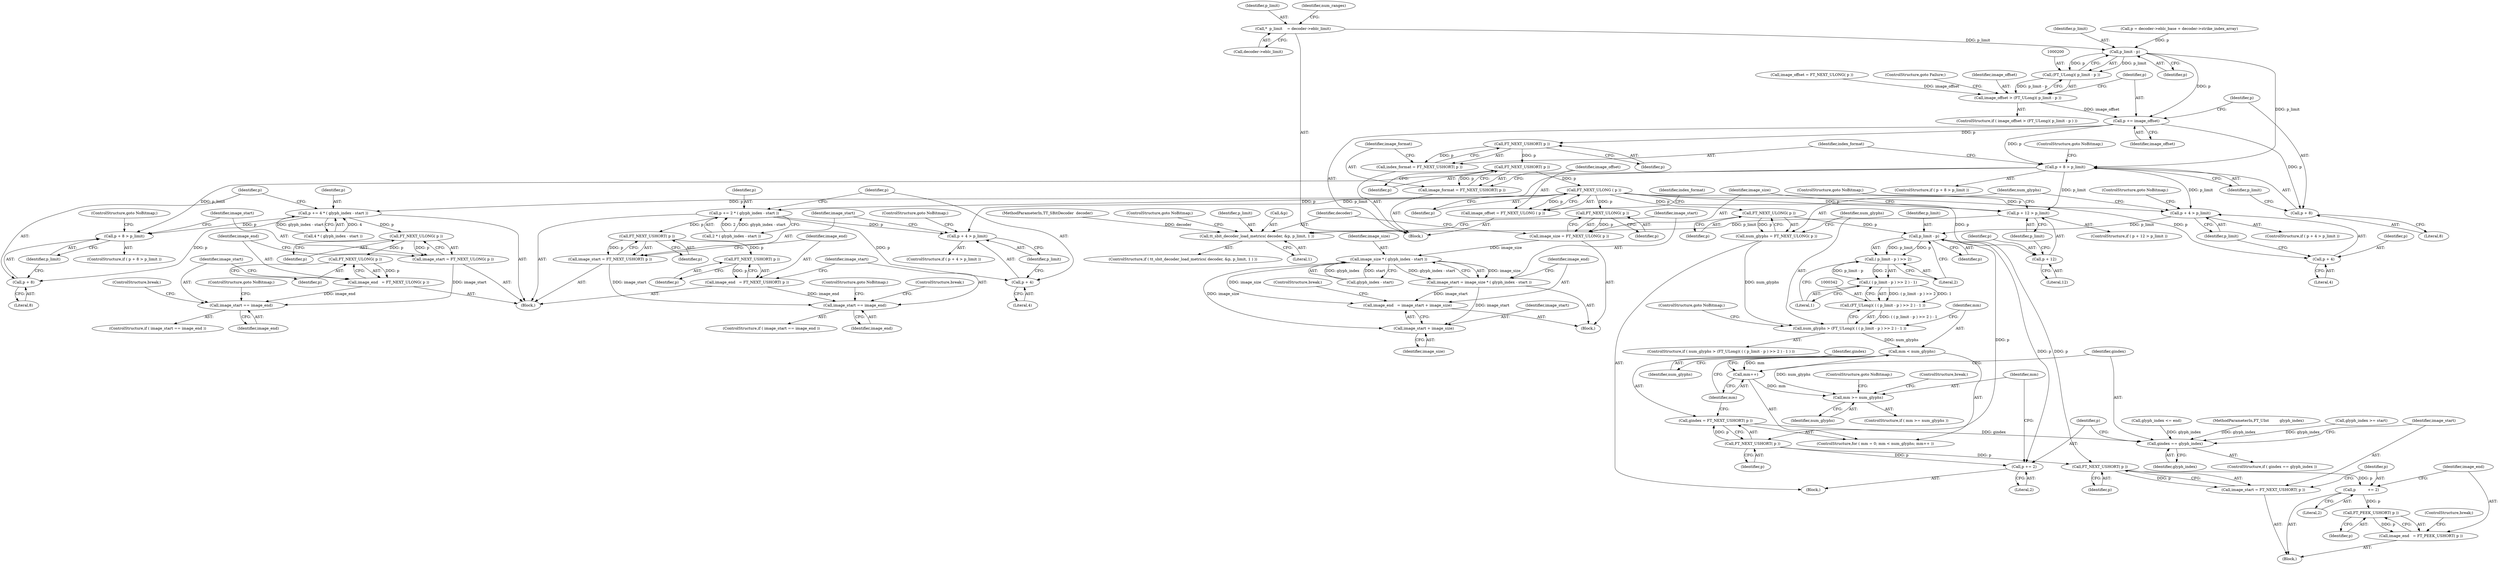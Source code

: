 digraph "0_savannah_f0292bb9920aa1dbfed5f53861e7c7a89b35833a@pointer" {
"1000130" [label="(Call,*  p_limit    = decoder->eblc_limit)"];
"1000201" [label="(Call,p_limit - p)"];
"1000199" [label="(Call,(FT_ULong)( p_limit - p ))"];
"1000197" [label="(Call,image_offset > (FT_ULong)( p_limit - p ))"];
"1000205" [label="(Call,p += image_offset)"];
"1000209" [label="(Call,p + 8 > p_limit)"];
"1000239" [label="(Call,p + 8 > p_limit)"];
"1000263" [label="(Call,p + 12 > p_limit)"];
"1000274" [label="(Call,tt_sbit_decoder_load_metrics( decoder, &p, p_limit, 1 ))"];
"1000303" [label="(Call,p + 4 > p_limit)"];
"1000328" [label="(Call,p + 4 > p_limit)"];
"1000345" [label="(Call,p_limit - p)"];
"1000344" [label="(Call,( p_limit - p ) >> 2)"];
"1000343" [label="(Call,( ( p_limit - p ) >> 2 ) - 1)"];
"1000341" [label="(Call,(FT_ULong)( ( ( p_limit - p ) >> 2 ) - 1 ))"];
"1000339" [label="(Call,num_glyphs > (FT_ULong)( ( ( p_limit - p ) >> 2 ) - 1 ))"];
"1000355" [label="(Call,mm < num_glyphs)"];
"1000358" [label="(Call,mm++)"];
"1000386" [label="(Call,mm >= num_glyphs)"];
"1000363" [label="(Call,FT_NEXT_USHORT( p ))"];
"1000361" [label="(Call,gindex = FT_NEXT_USHORT( p ))"];
"1000366" [label="(Call,gindex == glyph_index)"];
"1000372" [label="(Call,FT_NEXT_USHORT( p ))"];
"1000370" [label="(Call,image_start = FT_NEXT_USHORT( p ))"];
"1000374" [label="(Call,p          += 2)"];
"1000379" [label="(Call,FT_PEEK_USHORT( p ))"];
"1000377" [label="(Call,image_end   = FT_PEEK_USHORT( p ))"];
"1000382" [label="(Call,p += 2)"];
"1000210" [label="(Call,p + 8)"];
"1000217" [label="(Call,FT_NEXT_USHORT( p ))"];
"1000215" [label="(Call,index_format = FT_NEXT_USHORT( p ))"];
"1000221" [label="(Call,FT_NEXT_USHORT( p ))"];
"1000219" [label="(Call,image_format = FT_NEXT_USHORT( p ))"];
"1000225" [label="(Call,FT_NEXT_ULONG ( p ))"];
"1000223" [label="(Call,image_offset = FT_NEXT_ULONG ( p ))"];
"1000231" [label="(Call,p += 4 * ( glyph_index - start ))"];
"1000240" [label="(Call,p + 8)"];
"1000247" [label="(Call,FT_NEXT_ULONG( p ))"];
"1000245" [label="(Call,image_start = FT_NEXT_ULONG( p ))"];
"1000254" [label="(Call,image_start == image_end)"];
"1000251" [label="(Call,FT_NEXT_ULONG( p ))"];
"1000249" [label="(Call,image_end   = FT_NEXT_ULONG( p ))"];
"1000264" [label="(Call,p + 12)"];
"1000271" [label="(Call,FT_NEXT_ULONG( p ))"];
"1000269" [label="(Call,image_size = FT_NEXT_ULONG( p ))"];
"1000283" [label="(Call,image_size * ( glyph_index - start ))"];
"1000281" [label="(Call,image_start = image_size * ( glyph_index - start ))"];
"1000288" [label="(Call,image_end   = image_start + image_size)"];
"1000290" [label="(Call,image_start + image_size)"];
"1000295" [label="(Call,p += 2 * ( glyph_index - start ))"];
"1000304" [label="(Call,p + 4)"];
"1000311" [label="(Call,FT_NEXT_USHORT( p ))"];
"1000309" [label="(Call,image_start = FT_NEXT_USHORT( p ))"];
"1000318" [label="(Call,image_start == image_end)"];
"1000315" [label="(Call,FT_NEXT_USHORT( p ))"];
"1000313" [label="(Call,image_end   = FT_NEXT_USHORT( p ))"];
"1000329" [label="(Call,p + 4)"];
"1000336" [label="(Call,FT_NEXT_ULONG( p ))"];
"1000334" [label="(Call,num_glyphs = FT_NEXT_ULONG( p ))"];
"1000345" [label="(Call,p_limit - p)"];
"1000204" [label="(ControlStructure,goto Failure;)"];
"1000340" [label="(Identifier,num_glyphs)"];
"1000225" [label="(Call,FT_NEXT_ULONG ( p ))"];
"1000276" [label="(Call,&p)"];
"1000382" [label="(Call,p += 2)"];
"1000281" [label="(Call,image_start = image_size * ( glyph_index - start ))"];
"1000132" [label="(Call,decoder->eblc_limit)"];
"1000270" [label="(Identifier,image_size)"];
"1000130" [label="(Call,*  p_limit    = decoder->eblc_limit)"];
"1000268" [label="(ControlStructure,goto NoBitmap;)"];
"1000251" [label="(Call,FT_NEXT_ULONG( p ))"];
"1000196" [label="(ControlStructure,if ( image_offset > (FT_ULong)( p_limit - p ) ))"];
"1000248" [label="(Identifier,p)"];
"1000314" [label="(Identifier,image_end)"];
"1000351" [label="(ControlStructure,for ( mm = 0; mm < num_glyphs; mm++ ))"];
"1000219" [label="(Call,image_format = FT_NEXT_USHORT( p ))"];
"1000271" [label="(Call,FT_NEXT_ULONG( p ))"];
"1000334" [label="(Call,num_glyphs = FT_NEXT_ULONG( p ))"];
"1000198" [label="(Identifier,image_offset)"];
"1000131" [label="(Identifier,p_limit)"];
"1000378" [label="(Identifier,image_end)"];
"1000137" [label="(Identifier,num_ranges)"];
"1000263" [label="(Call,p + 12 > p_limit)"];
"1000215" [label="(Call,index_format = FT_NEXT_USHORT( p ))"];
"1000260" [label="(Block,)"];
"1000242" [label="(Literal,8)"];
"1000280" [label="(ControlStructure,goto NoBitmap;)"];
"1000388" [label="(Identifier,num_glyphs)"];
"1000212" [label="(Literal,8)"];
"1000253" [label="(ControlStructure,if ( image_start == image_end ))"];
"1000355" [label="(Call,mm < num_glyphs)"];
"1000311" [label="(Call,FT_NEXT_USHORT( p ))"];
"1000262" [label="(ControlStructure,if ( p + 12 > p_limit ))"];
"1000321" [label="(ControlStructure,goto NoBitmap;)"];
"1000256" [label="(Identifier,image_end)"];
"1000384" [label="(Literal,2)"];
"1000275" [label="(Identifier,decoder)"];
"1000226" [label="(Identifier,p)"];
"1000285" [label="(Call,glyph_index - start)"];
"1000377" [label="(Call,image_end   = FT_PEEK_USHORT( p ))"];
"1000224" [label="(Identifier,image_offset)"];
"1000320" [label="(Identifier,image_end)"];
"1000246" [label="(Identifier,image_start)"];
"1000387" [label="(Identifier,mm)"];
"1000361" [label="(Call,gindex = FT_NEXT_USHORT( p ))"];
"1000243" [label="(Identifier,p_limit)"];
"1000368" [label="(Identifier,glyph_index)"];
"1000367" [label="(Identifier,gindex)"];
"1000316" [label="(Identifier,p)"];
"1000240" [label="(Call,p + 8)"];
"1000309" [label="(Call,image_start = FT_NEXT_USHORT( p ))"];
"1000331" [label="(Literal,4)"];
"1000207" [label="(Identifier,image_offset)"];
"1000362" [label="(Identifier,gindex)"];
"1000279" [label="(Literal,1)"];
"1000222" [label="(Identifier,p)"];
"1000247" [label="(Call,FT_NEXT_ULONG( p ))"];
"1000289" [label="(Identifier,image_end)"];
"1000313" [label="(Call,image_end   = FT_NEXT_USHORT( p ))"];
"1000216" [label="(Identifier,index_format)"];
"1000372" [label="(Call,FT_NEXT_USHORT( p ))"];
"1000239" [label="(Call,p + 8 > p_limit)"];
"1000319" [label="(Identifier,image_start)"];
"1000359" [label="(Identifier,mm)"];
"1000115" [label="(MethodParameterIn,FT_UInt         glyph_index)"];
"1000357" [label="(Identifier,num_glyphs)"];
"1000375" [label="(Identifier,p)"];
"1000220" [label="(Identifier,image_format)"];
"1000356" [label="(Identifier,mm)"];
"1000304" [label="(Call,p + 4)"];
"1000269" [label="(Call,image_size = FT_NEXT_ULONG( p ))"];
"1000273" [label="(ControlStructure,if ( tt_sbit_decoder_load_metrics( decoder, &p, p_limit, 1 ) ))"];
"1000312" [label="(Identifier,p)"];
"1000370" [label="(Call,image_start = FT_NEXT_USHORT( p ))"];
"1000315" [label="(Call,FT_NEXT_USHORT( p ))"];
"1000267" [label="(Identifier,p_limit)"];
"1000338" [label="(ControlStructure,if ( num_glyphs > (FT_ULong)( ( ( p_limit - p ) >> 2 ) - 1 ) ))"];
"1000374" [label="(Call,p          += 2)"];
"1000203" [label="(Identifier,p)"];
"1000250" [label="(Identifier,image_end)"];
"1000350" [label="(ControlStructure,goto NoBitmap;)"];
"1000297" [label="(Call,2 * ( glyph_index - start ))"];
"1000328" [label="(Call,p + 4 > p_limit)"];
"1000295" [label="(Call,p += 2 * ( glyph_index - start ))"];
"1000327" [label="(ControlStructure,if ( p + 4 > p_limit ))"];
"1000332" [label="(Identifier,p_limit)"];
"1000333" [label="(ControlStructure,goto NoBitmap;)"];
"1000278" [label="(Identifier,p_limit)"];
"1000383" [label="(Identifier,p)"];
"1000206" [label="(Identifier,p)"];
"1000318" [label="(Call,image_start == image_end)"];
"1000228" [label="(Identifier,index_format)"];
"1000187" [label="(Call,p = decoder->eblc_base + decoder->strike_index_array)"];
"1000343" [label="(Call,( ( p_limit - p ) >> 2 ) - 1)"];
"1000233" [label="(Call,4 * ( glyph_index - start ))"];
"1000282" [label="(Identifier,image_start)"];
"1000305" [label="(Identifier,p)"];
"1000363" [label="(Call,FT_NEXT_USHORT( p ))"];
"1000292" [label="(Identifier,image_size)"];
"1000232" [label="(Identifier,p)"];
"1000335" [label="(Identifier,num_glyphs)"];
"1000274" [label="(Call,tt_sbit_decoder_load_metrics( decoder, &p, p_limit, 1 ))"];
"1000358" [label="(Call,mm++)"];
"1000218" [label="(Identifier,p)"];
"1000380" [label="(Identifier,p)"];
"1000221" [label="(Call,FT_NEXT_USHORT( p ))"];
"1000365" [label="(ControlStructure,if ( gindex == glyph_index ))"];
"1000324" [label="(Block,)"];
"1000245" [label="(Call,image_start = FT_NEXT_ULONG( p ))"];
"1000171" [label="(Call,glyph_index >= start)"];
"1000266" [label="(Literal,12)"];
"1000371" [label="(Identifier,image_start)"];
"1000308" [label="(ControlStructure,goto NoBitmap;)"];
"1000238" [label="(ControlStructure,if ( p + 8 > p_limit ))"];
"1000118" [label="(Block,)"];
"1000376" [label="(Literal,2)"];
"1000209" [label="(Call,p + 8 > p_limit)"];
"1000214" [label="(ControlStructure,goto NoBitmap;)"];
"1000197" [label="(Call,image_offset > (FT_ULong)( p_limit - p ))"];
"1000307" [label="(Identifier,p_limit)"];
"1000369" [label="(Block,)"];
"1000249" [label="(Call,image_end   = FT_NEXT_ULONG( p ))"];
"1000264" [label="(Call,p + 12)"];
"1000244" [label="(ControlStructure,goto NoBitmap;)"];
"1000229" [label="(Block,)"];
"1000348" [label="(Literal,2)"];
"1000272" [label="(Identifier,p)"];
"1000341" [label="(Call,(FT_ULong)( ( ( p_limit - p ) >> 2 ) - 1 ))"];
"1000339" [label="(Call,num_glyphs > (FT_ULong)( ( ( p_limit - p ) >> 2 ) - 1 ))"];
"1000389" [label="(ControlStructure,goto NoBitmap;)"];
"1000293" [label="(ControlStructure,break;)"];
"1000258" [label="(ControlStructure,break;)"];
"1000283" [label="(Call,image_size * ( glyph_index - start ))"];
"1000379" [label="(Call,FT_PEEK_USHORT( p ))"];
"1000306" [label="(Literal,4)"];
"1000241" [label="(Identifier,p)"];
"1000346" [label="(Identifier,p_limit)"];
"1000223" [label="(Call,image_offset = FT_NEXT_ULONG ( p ))"];
"1000208" [label="(ControlStructure,if ( p + 8 > p_limit ))"];
"1000381" [label="(ControlStructure,break;)"];
"1000349" [label="(Literal,1)"];
"1000322" [label="(ControlStructure,break;)"];
"1000330" [label="(Identifier,p)"];
"1000211" [label="(Identifier,p)"];
"1000288" [label="(Call,image_end   = image_start + image_size)"];
"1000183" [label="(Call,image_offset = FT_NEXT_ULONG( p ))"];
"1000329" [label="(Call,p + 4)"];
"1000296" [label="(Identifier,p)"];
"1000290" [label="(Call,image_start + image_size)"];
"1000114" [label="(MethodParameterIn,TT_SBitDecoder  decoder)"];
"1000373" [label="(Identifier,p)"];
"1000255" [label="(Identifier,image_start)"];
"1000231" [label="(Call,p += 4 * ( glyph_index - start ))"];
"1000317" [label="(ControlStructure,if ( image_start == image_end ))"];
"1000336" [label="(Call,FT_NEXT_ULONG( p ))"];
"1000201" [label="(Call,p_limit - p)"];
"1000291" [label="(Identifier,image_start)"];
"1000310" [label="(Identifier,image_start)"];
"1000265" [label="(Identifier,p)"];
"1000303" [label="(Call,p + 4 > p_limit)"];
"1000202" [label="(Identifier,p_limit)"];
"1000199" [label="(Call,(FT_ULong)( p_limit - p ))"];
"1000205" [label="(Call,p += image_offset)"];
"1000386" [label="(Call,mm >= num_glyphs)"];
"1000284" [label="(Identifier,image_size)"];
"1000390" [label="(ControlStructure,break;)"];
"1000174" [label="(Call,glyph_index <= end)"];
"1000337" [label="(Identifier,p)"];
"1000210" [label="(Call,p + 8)"];
"1000344" [label="(Call,( p_limit - p ) >> 2)"];
"1000217" [label="(Call,FT_NEXT_USHORT( p ))"];
"1000213" [label="(Identifier,p_limit)"];
"1000252" [label="(Identifier,p)"];
"1000347" [label="(Identifier,p)"];
"1000302" [label="(ControlStructure,if ( p + 4 > p_limit ))"];
"1000366" [label="(Call,gindex == glyph_index)"];
"1000254" [label="(Call,image_start == image_end)"];
"1000257" [label="(ControlStructure,goto NoBitmap;)"];
"1000385" [label="(ControlStructure,if ( mm >= num_glyphs ))"];
"1000364" [label="(Identifier,p)"];
"1000130" -> "1000118"  [label="AST: "];
"1000130" -> "1000132"  [label="CFG: "];
"1000131" -> "1000130"  [label="AST: "];
"1000132" -> "1000130"  [label="AST: "];
"1000137" -> "1000130"  [label="CFG: "];
"1000130" -> "1000201"  [label="DDG: p_limit"];
"1000201" -> "1000199"  [label="AST: "];
"1000201" -> "1000203"  [label="CFG: "];
"1000202" -> "1000201"  [label="AST: "];
"1000203" -> "1000201"  [label="AST: "];
"1000199" -> "1000201"  [label="CFG: "];
"1000201" -> "1000199"  [label="DDG: p_limit"];
"1000201" -> "1000199"  [label="DDG: p"];
"1000187" -> "1000201"  [label="DDG: p"];
"1000201" -> "1000205"  [label="DDG: p"];
"1000201" -> "1000209"  [label="DDG: p_limit"];
"1000199" -> "1000197"  [label="AST: "];
"1000200" -> "1000199"  [label="AST: "];
"1000197" -> "1000199"  [label="CFG: "];
"1000199" -> "1000197"  [label="DDG: p_limit - p"];
"1000197" -> "1000196"  [label="AST: "];
"1000198" -> "1000197"  [label="AST: "];
"1000204" -> "1000197"  [label="CFG: "];
"1000206" -> "1000197"  [label="CFG: "];
"1000183" -> "1000197"  [label="DDG: image_offset"];
"1000197" -> "1000205"  [label="DDG: image_offset"];
"1000205" -> "1000118"  [label="AST: "];
"1000205" -> "1000207"  [label="CFG: "];
"1000206" -> "1000205"  [label="AST: "];
"1000207" -> "1000205"  [label="AST: "];
"1000211" -> "1000205"  [label="CFG: "];
"1000205" -> "1000209"  [label="DDG: p"];
"1000205" -> "1000210"  [label="DDG: p"];
"1000205" -> "1000217"  [label="DDG: p"];
"1000209" -> "1000208"  [label="AST: "];
"1000209" -> "1000213"  [label="CFG: "];
"1000210" -> "1000209"  [label="AST: "];
"1000213" -> "1000209"  [label="AST: "];
"1000214" -> "1000209"  [label="CFG: "];
"1000216" -> "1000209"  [label="CFG: "];
"1000209" -> "1000239"  [label="DDG: p_limit"];
"1000209" -> "1000263"  [label="DDG: p_limit"];
"1000209" -> "1000303"  [label="DDG: p_limit"];
"1000209" -> "1000328"  [label="DDG: p_limit"];
"1000239" -> "1000238"  [label="AST: "];
"1000239" -> "1000243"  [label="CFG: "];
"1000240" -> "1000239"  [label="AST: "];
"1000243" -> "1000239"  [label="AST: "];
"1000244" -> "1000239"  [label="CFG: "];
"1000246" -> "1000239"  [label="CFG: "];
"1000231" -> "1000239"  [label="DDG: p"];
"1000263" -> "1000262"  [label="AST: "];
"1000263" -> "1000267"  [label="CFG: "];
"1000264" -> "1000263"  [label="AST: "];
"1000267" -> "1000263"  [label="AST: "];
"1000268" -> "1000263"  [label="CFG: "];
"1000270" -> "1000263"  [label="CFG: "];
"1000225" -> "1000263"  [label="DDG: p"];
"1000263" -> "1000274"  [label="DDG: p_limit"];
"1000274" -> "1000273"  [label="AST: "];
"1000274" -> "1000279"  [label="CFG: "];
"1000275" -> "1000274"  [label="AST: "];
"1000276" -> "1000274"  [label="AST: "];
"1000278" -> "1000274"  [label="AST: "];
"1000279" -> "1000274"  [label="AST: "];
"1000280" -> "1000274"  [label="CFG: "];
"1000282" -> "1000274"  [label="CFG: "];
"1000114" -> "1000274"  [label="DDG: decoder"];
"1000303" -> "1000302"  [label="AST: "];
"1000303" -> "1000307"  [label="CFG: "];
"1000304" -> "1000303"  [label="AST: "];
"1000307" -> "1000303"  [label="AST: "];
"1000308" -> "1000303"  [label="CFG: "];
"1000310" -> "1000303"  [label="CFG: "];
"1000295" -> "1000303"  [label="DDG: p"];
"1000328" -> "1000327"  [label="AST: "];
"1000328" -> "1000332"  [label="CFG: "];
"1000329" -> "1000328"  [label="AST: "];
"1000332" -> "1000328"  [label="AST: "];
"1000333" -> "1000328"  [label="CFG: "];
"1000335" -> "1000328"  [label="CFG: "];
"1000225" -> "1000328"  [label="DDG: p"];
"1000328" -> "1000345"  [label="DDG: p_limit"];
"1000345" -> "1000344"  [label="AST: "];
"1000345" -> "1000347"  [label="CFG: "];
"1000346" -> "1000345"  [label="AST: "];
"1000347" -> "1000345"  [label="AST: "];
"1000348" -> "1000345"  [label="CFG: "];
"1000345" -> "1000344"  [label="DDG: p_limit"];
"1000345" -> "1000344"  [label="DDG: p"];
"1000336" -> "1000345"  [label="DDG: p"];
"1000345" -> "1000363"  [label="DDG: p"];
"1000345" -> "1000372"  [label="DDG: p"];
"1000345" -> "1000382"  [label="DDG: p"];
"1000344" -> "1000343"  [label="AST: "];
"1000344" -> "1000348"  [label="CFG: "];
"1000348" -> "1000344"  [label="AST: "];
"1000349" -> "1000344"  [label="CFG: "];
"1000344" -> "1000343"  [label="DDG: p_limit - p"];
"1000344" -> "1000343"  [label="DDG: 2"];
"1000343" -> "1000341"  [label="AST: "];
"1000343" -> "1000349"  [label="CFG: "];
"1000349" -> "1000343"  [label="AST: "];
"1000341" -> "1000343"  [label="CFG: "];
"1000343" -> "1000341"  [label="DDG: ( p_limit - p ) >> 2"];
"1000343" -> "1000341"  [label="DDG: 1"];
"1000341" -> "1000339"  [label="AST: "];
"1000342" -> "1000341"  [label="AST: "];
"1000339" -> "1000341"  [label="CFG: "];
"1000341" -> "1000339"  [label="DDG: ( ( p_limit - p ) >> 2 ) - 1"];
"1000339" -> "1000338"  [label="AST: "];
"1000340" -> "1000339"  [label="AST: "];
"1000350" -> "1000339"  [label="CFG: "];
"1000356" -> "1000339"  [label="CFG: "];
"1000334" -> "1000339"  [label="DDG: num_glyphs"];
"1000339" -> "1000355"  [label="DDG: num_glyphs"];
"1000355" -> "1000351"  [label="AST: "];
"1000355" -> "1000357"  [label="CFG: "];
"1000356" -> "1000355"  [label="AST: "];
"1000357" -> "1000355"  [label="AST: "];
"1000359" -> "1000355"  [label="CFG: "];
"1000355" -> "1000358"  [label="DDG: mm"];
"1000355" -> "1000386"  [label="DDG: num_glyphs"];
"1000358" -> "1000351"  [label="AST: "];
"1000358" -> "1000359"  [label="CFG: "];
"1000359" -> "1000358"  [label="AST: "];
"1000362" -> "1000358"  [label="CFG: "];
"1000367" -> "1000358"  [label="CFG: "];
"1000358" -> "1000386"  [label="DDG: mm"];
"1000386" -> "1000385"  [label="AST: "];
"1000386" -> "1000388"  [label="CFG: "];
"1000387" -> "1000386"  [label="AST: "];
"1000388" -> "1000386"  [label="AST: "];
"1000389" -> "1000386"  [label="CFG: "];
"1000390" -> "1000386"  [label="CFG: "];
"1000363" -> "1000361"  [label="AST: "];
"1000363" -> "1000364"  [label="CFG: "];
"1000364" -> "1000363"  [label="AST: "];
"1000361" -> "1000363"  [label="CFG: "];
"1000363" -> "1000361"  [label="DDG: p"];
"1000363" -> "1000372"  [label="DDG: p"];
"1000363" -> "1000382"  [label="DDG: p"];
"1000361" -> "1000351"  [label="AST: "];
"1000362" -> "1000361"  [label="AST: "];
"1000359" -> "1000361"  [label="CFG: "];
"1000361" -> "1000366"  [label="DDG: gindex"];
"1000366" -> "1000365"  [label="AST: "];
"1000366" -> "1000368"  [label="CFG: "];
"1000367" -> "1000366"  [label="AST: "];
"1000368" -> "1000366"  [label="AST: "];
"1000371" -> "1000366"  [label="CFG: "];
"1000383" -> "1000366"  [label="CFG: "];
"1000171" -> "1000366"  [label="DDG: glyph_index"];
"1000174" -> "1000366"  [label="DDG: glyph_index"];
"1000115" -> "1000366"  [label="DDG: glyph_index"];
"1000372" -> "1000370"  [label="AST: "];
"1000372" -> "1000373"  [label="CFG: "];
"1000373" -> "1000372"  [label="AST: "];
"1000370" -> "1000372"  [label="CFG: "];
"1000372" -> "1000370"  [label="DDG: p"];
"1000372" -> "1000374"  [label="DDG: p"];
"1000370" -> "1000369"  [label="AST: "];
"1000371" -> "1000370"  [label="AST: "];
"1000375" -> "1000370"  [label="CFG: "];
"1000374" -> "1000369"  [label="AST: "];
"1000374" -> "1000376"  [label="CFG: "];
"1000375" -> "1000374"  [label="AST: "];
"1000376" -> "1000374"  [label="AST: "];
"1000378" -> "1000374"  [label="CFG: "];
"1000374" -> "1000379"  [label="DDG: p"];
"1000379" -> "1000377"  [label="AST: "];
"1000379" -> "1000380"  [label="CFG: "];
"1000380" -> "1000379"  [label="AST: "];
"1000377" -> "1000379"  [label="CFG: "];
"1000379" -> "1000377"  [label="DDG: p"];
"1000377" -> "1000369"  [label="AST: "];
"1000378" -> "1000377"  [label="AST: "];
"1000381" -> "1000377"  [label="CFG: "];
"1000382" -> "1000324"  [label="AST: "];
"1000382" -> "1000384"  [label="CFG: "];
"1000383" -> "1000382"  [label="AST: "];
"1000384" -> "1000382"  [label="AST: "];
"1000387" -> "1000382"  [label="CFG: "];
"1000210" -> "1000212"  [label="CFG: "];
"1000211" -> "1000210"  [label="AST: "];
"1000212" -> "1000210"  [label="AST: "];
"1000213" -> "1000210"  [label="CFG: "];
"1000217" -> "1000215"  [label="AST: "];
"1000217" -> "1000218"  [label="CFG: "];
"1000218" -> "1000217"  [label="AST: "];
"1000215" -> "1000217"  [label="CFG: "];
"1000217" -> "1000215"  [label="DDG: p"];
"1000217" -> "1000221"  [label="DDG: p"];
"1000215" -> "1000118"  [label="AST: "];
"1000216" -> "1000215"  [label="AST: "];
"1000220" -> "1000215"  [label="CFG: "];
"1000221" -> "1000219"  [label="AST: "];
"1000221" -> "1000222"  [label="CFG: "];
"1000222" -> "1000221"  [label="AST: "];
"1000219" -> "1000221"  [label="CFG: "];
"1000221" -> "1000219"  [label="DDG: p"];
"1000221" -> "1000225"  [label="DDG: p"];
"1000219" -> "1000118"  [label="AST: "];
"1000220" -> "1000219"  [label="AST: "];
"1000224" -> "1000219"  [label="CFG: "];
"1000225" -> "1000223"  [label="AST: "];
"1000225" -> "1000226"  [label="CFG: "];
"1000226" -> "1000225"  [label="AST: "];
"1000223" -> "1000225"  [label="CFG: "];
"1000225" -> "1000223"  [label="DDG: p"];
"1000225" -> "1000231"  [label="DDG: p"];
"1000225" -> "1000264"  [label="DDG: p"];
"1000225" -> "1000271"  [label="DDG: p"];
"1000225" -> "1000295"  [label="DDG: p"];
"1000225" -> "1000329"  [label="DDG: p"];
"1000225" -> "1000336"  [label="DDG: p"];
"1000223" -> "1000118"  [label="AST: "];
"1000224" -> "1000223"  [label="AST: "];
"1000228" -> "1000223"  [label="CFG: "];
"1000231" -> "1000229"  [label="AST: "];
"1000231" -> "1000233"  [label="CFG: "];
"1000232" -> "1000231"  [label="AST: "];
"1000233" -> "1000231"  [label="AST: "];
"1000241" -> "1000231"  [label="CFG: "];
"1000233" -> "1000231"  [label="DDG: 4"];
"1000233" -> "1000231"  [label="DDG: glyph_index - start"];
"1000231" -> "1000240"  [label="DDG: p"];
"1000231" -> "1000247"  [label="DDG: p"];
"1000240" -> "1000242"  [label="CFG: "];
"1000241" -> "1000240"  [label="AST: "];
"1000242" -> "1000240"  [label="AST: "];
"1000243" -> "1000240"  [label="CFG: "];
"1000247" -> "1000245"  [label="AST: "];
"1000247" -> "1000248"  [label="CFG: "];
"1000248" -> "1000247"  [label="AST: "];
"1000245" -> "1000247"  [label="CFG: "];
"1000247" -> "1000245"  [label="DDG: p"];
"1000247" -> "1000251"  [label="DDG: p"];
"1000245" -> "1000229"  [label="AST: "];
"1000246" -> "1000245"  [label="AST: "];
"1000250" -> "1000245"  [label="CFG: "];
"1000245" -> "1000254"  [label="DDG: image_start"];
"1000254" -> "1000253"  [label="AST: "];
"1000254" -> "1000256"  [label="CFG: "];
"1000255" -> "1000254"  [label="AST: "];
"1000256" -> "1000254"  [label="AST: "];
"1000257" -> "1000254"  [label="CFG: "];
"1000258" -> "1000254"  [label="CFG: "];
"1000249" -> "1000254"  [label="DDG: image_end"];
"1000251" -> "1000249"  [label="AST: "];
"1000251" -> "1000252"  [label="CFG: "];
"1000252" -> "1000251"  [label="AST: "];
"1000249" -> "1000251"  [label="CFG: "];
"1000251" -> "1000249"  [label="DDG: p"];
"1000249" -> "1000229"  [label="AST: "];
"1000250" -> "1000249"  [label="AST: "];
"1000255" -> "1000249"  [label="CFG: "];
"1000264" -> "1000266"  [label="CFG: "];
"1000265" -> "1000264"  [label="AST: "];
"1000266" -> "1000264"  [label="AST: "];
"1000267" -> "1000264"  [label="CFG: "];
"1000271" -> "1000269"  [label="AST: "];
"1000271" -> "1000272"  [label="CFG: "];
"1000272" -> "1000271"  [label="AST: "];
"1000269" -> "1000271"  [label="CFG: "];
"1000271" -> "1000269"  [label="DDG: p"];
"1000269" -> "1000260"  [label="AST: "];
"1000270" -> "1000269"  [label="AST: "];
"1000275" -> "1000269"  [label="CFG: "];
"1000269" -> "1000283"  [label="DDG: image_size"];
"1000283" -> "1000281"  [label="AST: "];
"1000283" -> "1000285"  [label="CFG: "];
"1000284" -> "1000283"  [label="AST: "];
"1000285" -> "1000283"  [label="AST: "];
"1000281" -> "1000283"  [label="CFG: "];
"1000283" -> "1000281"  [label="DDG: image_size"];
"1000283" -> "1000281"  [label="DDG: glyph_index - start"];
"1000285" -> "1000283"  [label="DDG: glyph_index"];
"1000285" -> "1000283"  [label="DDG: start"];
"1000283" -> "1000288"  [label="DDG: image_size"];
"1000283" -> "1000290"  [label="DDG: image_size"];
"1000281" -> "1000260"  [label="AST: "];
"1000282" -> "1000281"  [label="AST: "];
"1000289" -> "1000281"  [label="CFG: "];
"1000281" -> "1000288"  [label="DDG: image_start"];
"1000281" -> "1000290"  [label="DDG: image_start"];
"1000288" -> "1000260"  [label="AST: "];
"1000288" -> "1000290"  [label="CFG: "];
"1000289" -> "1000288"  [label="AST: "];
"1000290" -> "1000288"  [label="AST: "];
"1000293" -> "1000288"  [label="CFG: "];
"1000290" -> "1000292"  [label="CFG: "];
"1000291" -> "1000290"  [label="AST: "];
"1000292" -> "1000290"  [label="AST: "];
"1000295" -> "1000229"  [label="AST: "];
"1000295" -> "1000297"  [label="CFG: "];
"1000296" -> "1000295"  [label="AST: "];
"1000297" -> "1000295"  [label="AST: "];
"1000305" -> "1000295"  [label="CFG: "];
"1000297" -> "1000295"  [label="DDG: 2"];
"1000297" -> "1000295"  [label="DDG: glyph_index - start"];
"1000295" -> "1000304"  [label="DDG: p"];
"1000295" -> "1000311"  [label="DDG: p"];
"1000304" -> "1000306"  [label="CFG: "];
"1000305" -> "1000304"  [label="AST: "];
"1000306" -> "1000304"  [label="AST: "];
"1000307" -> "1000304"  [label="CFG: "];
"1000311" -> "1000309"  [label="AST: "];
"1000311" -> "1000312"  [label="CFG: "];
"1000312" -> "1000311"  [label="AST: "];
"1000309" -> "1000311"  [label="CFG: "];
"1000311" -> "1000309"  [label="DDG: p"];
"1000311" -> "1000315"  [label="DDG: p"];
"1000309" -> "1000229"  [label="AST: "];
"1000310" -> "1000309"  [label="AST: "];
"1000314" -> "1000309"  [label="CFG: "];
"1000309" -> "1000318"  [label="DDG: image_start"];
"1000318" -> "1000317"  [label="AST: "];
"1000318" -> "1000320"  [label="CFG: "];
"1000319" -> "1000318"  [label="AST: "];
"1000320" -> "1000318"  [label="AST: "];
"1000321" -> "1000318"  [label="CFG: "];
"1000322" -> "1000318"  [label="CFG: "];
"1000313" -> "1000318"  [label="DDG: image_end"];
"1000315" -> "1000313"  [label="AST: "];
"1000315" -> "1000316"  [label="CFG: "];
"1000316" -> "1000315"  [label="AST: "];
"1000313" -> "1000315"  [label="CFG: "];
"1000315" -> "1000313"  [label="DDG: p"];
"1000313" -> "1000229"  [label="AST: "];
"1000314" -> "1000313"  [label="AST: "];
"1000319" -> "1000313"  [label="CFG: "];
"1000329" -> "1000331"  [label="CFG: "];
"1000330" -> "1000329"  [label="AST: "];
"1000331" -> "1000329"  [label="AST: "];
"1000332" -> "1000329"  [label="CFG: "];
"1000336" -> "1000334"  [label="AST: "];
"1000336" -> "1000337"  [label="CFG: "];
"1000337" -> "1000336"  [label="AST: "];
"1000334" -> "1000336"  [label="CFG: "];
"1000336" -> "1000334"  [label="DDG: p"];
"1000334" -> "1000324"  [label="AST: "];
"1000335" -> "1000334"  [label="AST: "];
"1000340" -> "1000334"  [label="CFG: "];
}

